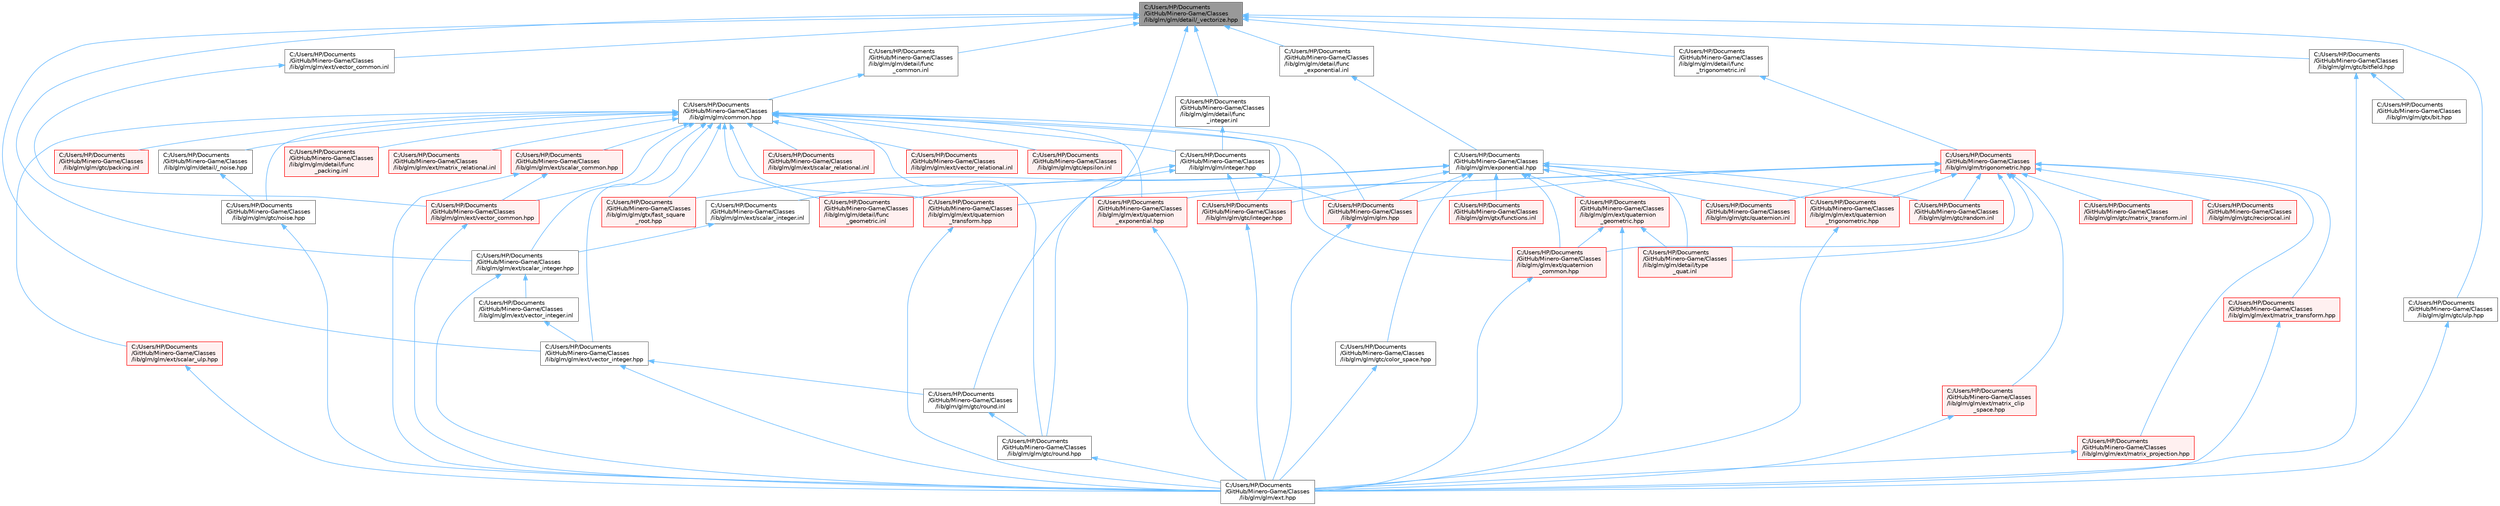 digraph "C:/Users/HP/Documents/GitHub/Minero-Game/Classes/lib/glm/glm/detail/_vectorize.hpp"
{
 // LATEX_PDF_SIZE
  bgcolor="transparent";
  edge [fontname=Helvetica,fontsize=10,labelfontname=Helvetica,labelfontsize=10];
  node [fontname=Helvetica,fontsize=10,shape=box,height=0.2,width=0.4];
  Node1 [id="Node000001",label="C:/Users/HP/Documents\l/GitHub/Minero-Game/Classes\l/lib/glm/glm/detail/_vectorize.hpp",height=0.2,width=0.4,color="gray40", fillcolor="grey60", style="filled", fontcolor="black",tooltip=" "];
  Node1 -> Node2 [id="edge97_Node000001_Node000002",dir="back",color="steelblue1",style="solid",tooltip=" "];
  Node2 [id="Node000002",label="C:/Users/HP/Documents\l/GitHub/Minero-Game/Classes\l/lib/glm/glm/detail/func\l_common.inl",height=0.2,width=0.4,color="grey40", fillcolor="white", style="filled",URL="$_classes_2lib_2glm_2glm_2detail_2func__common_8inl.html",tooltip=" "];
  Node2 -> Node3 [id="edge98_Node000002_Node000003",dir="back",color="steelblue1",style="solid",tooltip=" "];
  Node3 [id="Node000003",label="C:/Users/HP/Documents\l/GitHub/Minero-Game/Classes\l/lib/glm/glm/common.hpp",height=0.2,width=0.4,color="grey40", fillcolor="white", style="filled",URL="$_classes_2lib_2glm_2glm_2common_8hpp.html",tooltip=" "];
  Node3 -> Node4 [id="edge99_Node000003_Node000004",dir="back",color="steelblue1",style="solid",tooltip=" "];
  Node4 [id="Node000004",label="C:/Users/HP/Documents\l/GitHub/Minero-Game/Classes\l/lib/glm/glm/detail/_noise.hpp",height=0.2,width=0.4,color="grey40", fillcolor="white", style="filled",URL="$_classes_2lib_2glm_2glm_2detail_2__noise_8hpp.html",tooltip=" "];
  Node4 -> Node5 [id="edge100_Node000004_Node000005",dir="back",color="steelblue1",style="solid",tooltip=" "];
  Node5 [id="Node000005",label="C:/Users/HP/Documents\l/GitHub/Minero-Game/Classes\l/lib/glm/glm/gtc/noise.hpp",height=0.2,width=0.4,color="grey40", fillcolor="white", style="filled",URL="$_classes_2lib_2glm_2glm_2gtc_2noise_8hpp.html",tooltip=" "];
  Node5 -> Node6 [id="edge101_Node000005_Node000006",dir="back",color="steelblue1",style="solid",tooltip=" "];
  Node6 [id="Node000006",label="C:/Users/HP/Documents\l/GitHub/Minero-Game/Classes\l/lib/glm/glm/ext.hpp",height=0.2,width=0.4,color="grey40", fillcolor="white", style="filled",URL="$_classes_2lib_2glm_2glm_2ext_8hpp.html",tooltip=" "];
  Node3 -> Node7 [id="edge102_Node000003_Node000007",dir="back",color="steelblue1",style="solid",tooltip=" "];
  Node7 [id="Node000007",label="C:/Users/HP/Documents\l/GitHub/Minero-Game/Classes\l/lib/glm/glm/detail/func\l_geometric.inl",height=0.2,width=0.4,color="red", fillcolor="#FFF0F0", style="filled",URL="$_classes_2lib_2glm_2glm_2detail_2func__geometric_8inl.html",tooltip=" "];
  Node3 -> Node143 [id="edge103_Node000003_Node000143",dir="back",color="steelblue1",style="solid",tooltip=" "];
  Node143 [id="Node000143",label="C:/Users/HP/Documents\l/GitHub/Minero-Game/Classes\l/lib/glm/glm/detail/func\l_packing.inl",height=0.2,width=0.4,color="red", fillcolor="#FFF0F0", style="filled",URL="$_classes_2lib_2glm_2glm_2detail_2func__packing_8inl.html",tooltip=" "];
  Node3 -> Node145 [id="edge104_Node000003_Node000145",dir="back",color="steelblue1",style="solid",tooltip=" "];
  Node145 [id="Node000145",label="C:/Users/HP/Documents\l/GitHub/Minero-Game/Classes\l/lib/glm/glm/ext/matrix_relational.inl",height=0.2,width=0.4,color="red", fillcolor="#FFF0F0", style="filled",URL="$_classes_2lib_2glm_2glm_2ext_2matrix__relational_8inl.html",tooltip=" "];
  Node3 -> Node134 [id="edge105_Node000003_Node000134",dir="back",color="steelblue1",style="solid",tooltip=" "];
  Node134 [id="Node000134",label="C:/Users/HP/Documents\l/GitHub/Minero-Game/Classes\l/lib/glm/glm/ext/quaternion\l_common.hpp",height=0.2,width=0.4,color="red", fillcolor="#FFF0F0", style="filled",URL="$_classes_2lib_2glm_2glm_2ext_2quaternion__common_8hpp.html",tooltip=" "];
  Node134 -> Node6 [id="edge106_Node000134_Node000006",dir="back",color="steelblue1",style="solid",tooltip=" "];
  Node3 -> Node131 [id="edge107_Node000003_Node000131",dir="back",color="steelblue1",style="solid",tooltip=" "];
  Node131 [id="Node000131",label="C:/Users/HP/Documents\l/GitHub/Minero-Game/Classes\l/lib/glm/glm/ext/quaternion\l_exponential.hpp",height=0.2,width=0.4,color="red", fillcolor="#FFF0F0", style="filled",URL="$_classes_2lib_2glm_2glm_2ext_2quaternion__exponential_8hpp.html",tooltip=" "];
  Node131 -> Node6 [id="edge108_Node000131_Node000006",dir="back",color="steelblue1",style="solid",tooltip=" "];
  Node3 -> Node135 [id="edge109_Node000003_Node000135",dir="back",color="steelblue1",style="solid",tooltip=" "];
  Node135 [id="Node000135",label="C:/Users/HP/Documents\l/GitHub/Minero-Game/Classes\l/lib/glm/glm/ext/quaternion\l_transform.hpp",height=0.2,width=0.4,color="red", fillcolor="#FFF0F0", style="filled",URL="$_classes_2lib_2glm_2glm_2ext_2quaternion__transform_8hpp.html",tooltip=" "];
  Node135 -> Node6 [id="edge110_Node000135_Node000006",dir="back",color="steelblue1",style="solid",tooltip=" "];
  Node3 -> Node147 [id="edge111_Node000003_Node000147",dir="back",color="steelblue1",style="solid",tooltip=" "];
  Node147 [id="Node000147",label="C:/Users/HP/Documents\l/GitHub/Minero-Game/Classes\l/lib/glm/glm/ext/scalar_common.hpp",height=0.2,width=0.4,color="red", fillcolor="#FFF0F0", style="filled",URL="$_classes_2lib_2glm_2glm_2ext_2scalar__common_8hpp.html",tooltip=" "];
  Node147 -> Node6 [id="edge112_Node000147_Node000006",dir="back",color="steelblue1",style="solid",tooltip=" "];
  Node147 -> Node148 [id="edge113_Node000147_Node000148",dir="back",color="steelblue1",style="solid",tooltip=" "];
  Node148 [id="Node000148",label="C:/Users/HP/Documents\l/GitHub/Minero-Game/Classes\l/lib/glm/glm/ext/vector_common.hpp",height=0.2,width=0.4,color="red", fillcolor="#FFF0F0", style="filled",URL="$_classes_2lib_2glm_2glm_2ext_2vector__common_8hpp.html",tooltip=" "];
  Node148 -> Node6 [id="edge114_Node000148_Node000006",dir="back",color="steelblue1",style="solid",tooltip=" "];
  Node3 -> Node149 [id="edge115_Node000003_Node000149",dir="back",color="steelblue1",style="solid",tooltip=" "];
  Node149 [id="Node000149",label="C:/Users/HP/Documents\l/GitHub/Minero-Game/Classes\l/lib/glm/glm/ext/scalar_integer.hpp",height=0.2,width=0.4,color="grey40", fillcolor="white", style="filled",URL="$_classes_2lib_2glm_2glm_2ext_2scalar__integer_8hpp.html",tooltip=" "];
  Node149 -> Node6 [id="edge116_Node000149_Node000006",dir="back",color="steelblue1",style="solid",tooltip=" "];
  Node149 -> Node150 [id="edge117_Node000149_Node000150",dir="back",color="steelblue1",style="solid",tooltip=" "];
  Node150 [id="Node000150",label="C:/Users/HP/Documents\l/GitHub/Minero-Game/Classes\l/lib/glm/glm/ext/vector_integer.inl",height=0.2,width=0.4,color="grey40", fillcolor="white", style="filled",URL="$_classes_2lib_2glm_2glm_2ext_2vector__integer_8inl.html",tooltip=" "];
  Node150 -> Node151 [id="edge118_Node000150_Node000151",dir="back",color="steelblue1",style="solid",tooltip=" "];
  Node151 [id="Node000151",label="C:/Users/HP/Documents\l/GitHub/Minero-Game/Classes\l/lib/glm/glm/ext/vector_integer.hpp",height=0.2,width=0.4,color="grey40", fillcolor="white", style="filled",URL="$_classes_2lib_2glm_2glm_2ext_2vector__integer_8hpp.html",tooltip=" "];
  Node151 -> Node6 [id="edge119_Node000151_Node000006",dir="back",color="steelblue1",style="solid",tooltip=" "];
  Node151 -> Node152 [id="edge120_Node000151_Node000152",dir="back",color="steelblue1",style="solid",tooltip=" "];
  Node152 [id="Node000152",label="C:/Users/HP/Documents\l/GitHub/Minero-Game/Classes\l/lib/glm/glm/gtc/round.inl",height=0.2,width=0.4,color="grey40", fillcolor="white", style="filled",URL="$_classes_2lib_2glm_2glm_2gtc_2round_8inl.html",tooltip=" "];
  Node152 -> Node153 [id="edge121_Node000152_Node000153",dir="back",color="steelblue1",style="solid",tooltip=" "];
  Node153 [id="Node000153",label="C:/Users/HP/Documents\l/GitHub/Minero-Game/Classes\l/lib/glm/glm/gtc/round.hpp",height=0.2,width=0.4,color="grey40", fillcolor="white", style="filled",URL="$_classes_2lib_2glm_2glm_2gtc_2round_8hpp.html",tooltip=" "];
  Node153 -> Node6 [id="edge122_Node000153_Node000006",dir="back",color="steelblue1",style="solid",tooltip=" "];
  Node3 -> Node154 [id="edge123_Node000003_Node000154",dir="back",color="steelblue1",style="solid",tooltip=" "];
  Node154 [id="Node000154",label="C:/Users/HP/Documents\l/GitHub/Minero-Game/Classes\l/lib/glm/glm/ext/scalar_relational.inl",height=0.2,width=0.4,color="red", fillcolor="#FFF0F0", style="filled",URL="$_classes_2lib_2glm_2glm_2ext_2scalar__relational_8inl.html",tooltip=" "];
  Node3 -> Node157 [id="edge124_Node000003_Node000157",dir="back",color="steelblue1",style="solid",tooltip=" "];
  Node157 [id="Node000157",label="C:/Users/HP/Documents\l/GitHub/Minero-Game/Classes\l/lib/glm/glm/ext/scalar_ulp.hpp",height=0.2,width=0.4,color="red", fillcolor="#FFF0F0", style="filled",URL="$_classes_2lib_2glm_2glm_2ext_2scalar__ulp_8hpp.html",tooltip=" "];
  Node157 -> Node6 [id="edge125_Node000157_Node000006",dir="back",color="steelblue1",style="solid",tooltip=" "];
  Node3 -> Node148 [id="edge126_Node000003_Node000148",dir="back",color="steelblue1",style="solid",tooltip=" "];
  Node3 -> Node151 [id="edge127_Node000003_Node000151",dir="back",color="steelblue1",style="solid",tooltip=" "];
  Node3 -> Node161 [id="edge128_Node000003_Node000161",dir="back",color="steelblue1",style="solid",tooltip=" "];
  Node161 [id="Node000161",label="C:/Users/HP/Documents\l/GitHub/Minero-Game/Classes\l/lib/glm/glm/ext/vector_relational.inl",height=0.2,width=0.4,color="red", fillcolor="#FFF0F0", style="filled",URL="$_classes_2lib_2glm_2glm_2ext_2vector__relational_8inl.html",tooltip=" "];
  Node3 -> Node19 [id="edge129_Node000003_Node000019",dir="back",color="steelblue1",style="solid",tooltip=" "];
  Node19 [id="Node000019",label="C:/Users/HP/Documents\l/GitHub/Minero-Game/Classes\l/lib/glm/glm/glm.hpp",height=0.2,width=0.4,color="red", fillcolor="#FFF0F0", style="filled",URL="$_classes_2lib_2glm_2glm_2glm_8hpp.html",tooltip=" "];
  Node19 -> Node6 [id="edge130_Node000019_Node000006",dir="back",color="steelblue1",style="solid",tooltip=" "];
  Node3 -> Node164 [id="edge131_Node000003_Node000164",dir="back",color="steelblue1",style="solid",tooltip=" "];
  Node164 [id="Node000164",label="C:/Users/HP/Documents\l/GitHub/Minero-Game/Classes\l/lib/glm/glm/gtc/epsilon.inl",height=0.2,width=0.4,color="red", fillcolor="#FFF0F0", style="filled",URL="$_classes_2lib_2glm_2glm_2gtc_2epsilon_8inl.html",tooltip=" "];
  Node3 -> Node169 [id="edge132_Node000003_Node000169",dir="back",color="steelblue1",style="solid",tooltip=" "];
  Node169 [id="Node000169",label="C:/Users/HP/Documents\l/GitHub/Minero-Game/Classes\l/lib/glm/glm/gtc/integer.hpp",height=0.2,width=0.4,color="red", fillcolor="#FFF0F0", style="filled",URL="$_classes_2lib_2glm_2glm_2gtc_2integer_8hpp.html",tooltip=" "];
  Node169 -> Node6 [id="edge133_Node000169_Node000006",dir="back",color="steelblue1",style="solid",tooltip=" "];
  Node3 -> Node5 [id="edge134_Node000003_Node000005",dir="back",color="steelblue1",style="solid",tooltip=" "];
  Node3 -> Node156 [id="edge135_Node000003_Node000156",dir="back",color="steelblue1",style="solid",tooltip=" "];
  Node156 [id="Node000156",label="C:/Users/HP/Documents\l/GitHub/Minero-Game/Classes\l/lib/glm/glm/gtc/packing.inl",height=0.2,width=0.4,color="red", fillcolor="#FFF0F0", style="filled",URL="$_classes_2lib_2glm_2glm_2gtc_2packing_8inl.html",tooltip=" "];
  Node3 -> Node153 [id="edge136_Node000003_Node000153",dir="back",color="steelblue1",style="solid",tooltip=" "];
  Node3 -> Node140 [id="edge137_Node000003_Node000140",dir="back",color="steelblue1",style="solid",tooltip=" "];
  Node140 [id="Node000140",label="C:/Users/HP/Documents\l/GitHub/Minero-Game/Classes\l/lib/glm/glm/gtx/fast_square\l_root.hpp",height=0.2,width=0.4,color="red", fillcolor="#FFF0F0", style="filled",URL="$_classes_2lib_2glm_2glm_2gtx_2fast__square__root_8hpp.html",tooltip=" "];
  Node3 -> Node170 [id="edge138_Node000003_Node000170",dir="back",color="steelblue1",style="solid",tooltip=" "];
  Node170 [id="Node000170",label="C:/Users/HP/Documents\l/GitHub/Minero-Game/Classes\l/lib/glm/glm/integer.hpp",height=0.2,width=0.4,color="grey40", fillcolor="white", style="filled",URL="$_classes_2lib_2glm_2glm_2integer_8hpp.html",tooltip=" "];
  Node170 -> Node171 [id="edge139_Node000170_Node000171",dir="back",color="steelblue1",style="solid",tooltip=" "];
  Node171 [id="Node000171",label="C:/Users/HP/Documents\l/GitHub/Minero-Game/Classes\l/lib/glm/glm/ext/scalar_integer.inl",height=0.2,width=0.4,color="grey40", fillcolor="white", style="filled",URL="$_classes_2lib_2glm_2glm_2ext_2scalar__integer_8inl.html",tooltip=" "];
  Node171 -> Node149 [id="edge140_Node000171_Node000149",dir="back",color="steelblue1",style="solid",tooltip=" "];
  Node170 -> Node19 [id="edge141_Node000170_Node000019",dir="back",color="steelblue1",style="solid",tooltip=" "];
  Node170 -> Node169 [id="edge142_Node000170_Node000169",dir="back",color="steelblue1",style="solid",tooltip=" "];
  Node170 -> Node152 [id="edge143_Node000170_Node000152",dir="back",color="steelblue1",style="solid",tooltip=" "];
  Node1 -> Node172 [id="edge144_Node000001_Node000172",dir="back",color="steelblue1",style="solid",tooltip=" "];
  Node172 [id="Node000172",label="C:/Users/HP/Documents\l/GitHub/Minero-Game/Classes\l/lib/glm/glm/detail/func\l_exponential.inl",height=0.2,width=0.4,color="grey40", fillcolor="white", style="filled",URL="$_classes_2lib_2glm_2glm_2detail_2func__exponential_8inl.html",tooltip=" "];
  Node172 -> Node173 [id="edge145_Node000172_Node000173",dir="back",color="steelblue1",style="solid",tooltip=" "];
  Node173 [id="Node000173",label="C:/Users/HP/Documents\l/GitHub/Minero-Game/Classes\l/lib/glm/glm/exponential.hpp",height=0.2,width=0.4,color="grey40", fillcolor="white", style="filled",URL="$_classes_2lib_2glm_2glm_2exponential_8hpp.html",tooltip=" "];
  Node173 -> Node7 [id="edge146_Node000173_Node000007",dir="back",color="steelblue1",style="solid",tooltip=" "];
  Node173 -> Node133 [id="edge147_Node000173_Node000133",dir="back",color="steelblue1",style="solid",tooltip=" "];
  Node133 [id="Node000133",label="C:/Users/HP/Documents\l/GitHub/Minero-Game/Classes\l/lib/glm/glm/detail/type\l_quat.inl",height=0.2,width=0.4,color="red", fillcolor="#FFF0F0", style="filled",URL="$_classes_2lib_2glm_2glm_2detail_2type__quat_8inl.html",tooltip=" "];
  Node173 -> Node134 [id="edge148_Node000173_Node000134",dir="back",color="steelblue1",style="solid",tooltip=" "];
  Node173 -> Node132 [id="edge149_Node000173_Node000132",dir="back",color="steelblue1",style="solid",tooltip=" "];
  Node132 [id="Node000132",label="C:/Users/HP/Documents\l/GitHub/Minero-Game/Classes\l/lib/glm/glm/ext/quaternion\l_geometric.hpp",height=0.2,width=0.4,color="red", fillcolor="#FFF0F0", style="filled",URL="$_classes_2lib_2glm_2glm_2ext_2quaternion__geometric_8hpp.html",tooltip=" "];
  Node132 -> Node133 [id="edge150_Node000132_Node000133",dir="back",color="steelblue1",style="solid",tooltip=" "];
  Node132 -> Node6 [id="edge151_Node000132_Node000006",dir="back",color="steelblue1",style="solid",tooltip=" "];
  Node132 -> Node134 [id="edge152_Node000132_Node000134",dir="back",color="steelblue1",style="solid",tooltip=" "];
  Node173 -> Node163 [id="edge153_Node000173_Node000163",dir="back",color="steelblue1",style="solid",tooltip=" "];
  Node163 [id="Node000163",label="C:/Users/HP/Documents\l/GitHub/Minero-Game/Classes\l/lib/glm/glm/ext/quaternion\l_trigonometric.hpp",height=0.2,width=0.4,color="red", fillcolor="#FFF0F0", style="filled",URL="$_classes_2lib_2glm_2glm_2ext_2quaternion__trigonometric_8hpp.html",tooltip=" "];
  Node163 -> Node6 [id="edge154_Node000163_Node000006",dir="back",color="steelblue1",style="solid",tooltip=" "];
  Node173 -> Node19 [id="edge155_Node000173_Node000019",dir="back",color="steelblue1",style="solid",tooltip=" "];
  Node173 -> Node174 [id="edge156_Node000173_Node000174",dir="back",color="steelblue1",style="solid",tooltip=" "];
  Node174 [id="Node000174",label="C:/Users/HP/Documents\l/GitHub/Minero-Game/Classes\l/lib/glm/glm/gtc/color_space.hpp",height=0.2,width=0.4,color="grey40", fillcolor="white", style="filled",URL="$_classes_2lib_2glm_2glm_2gtc_2color__space_8hpp.html",tooltip=" "];
  Node174 -> Node6 [id="edge157_Node000174_Node000006",dir="back",color="steelblue1",style="solid",tooltip=" "];
  Node173 -> Node169 [id="edge158_Node000173_Node000169",dir="back",color="steelblue1",style="solid",tooltip=" "];
  Node173 -> Node136 [id="edge159_Node000173_Node000136",dir="back",color="steelblue1",style="solid",tooltip=" "];
  Node136 [id="Node000136",label="C:/Users/HP/Documents\l/GitHub/Minero-Game/Classes\l/lib/glm/glm/gtc/quaternion.inl",height=0.2,width=0.4,color="red", fillcolor="#FFF0F0", style="filled",URL="$_classes_2lib_2glm_2glm_2gtc_2quaternion_8inl.html",tooltip=" "];
  Node173 -> Node137 [id="edge160_Node000173_Node000137",dir="back",color="steelblue1",style="solid",tooltip=" "];
  Node137 [id="Node000137",label="C:/Users/HP/Documents\l/GitHub/Minero-Game/Classes\l/lib/glm/glm/gtc/random.inl",height=0.2,width=0.4,color="red", fillcolor="#FFF0F0", style="filled",URL="$_classes_2lib_2glm_2glm_2gtc_2random_8inl.html",tooltip=" "];
  Node173 -> Node140 [id="edge161_Node000173_Node000140",dir="back",color="steelblue1",style="solid",tooltip=" "];
  Node173 -> Node175 [id="edge162_Node000173_Node000175",dir="back",color="steelblue1",style="solid",tooltip=" "];
  Node175 [id="Node000175",label="C:/Users/HP/Documents\l/GitHub/Minero-Game/Classes\l/lib/glm/glm/gtx/functions.inl",height=0.2,width=0.4,color="red", fillcolor="#FFF0F0", style="filled",URL="$_classes_2lib_2glm_2glm_2gtx_2functions_8inl.html",tooltip=" "];
  Node1 -> Node177 [id="edge163_Node000001_Node000177",dir="back",color="steelblue1",style="solid",tooltip=" "];
  Node177 [id="Node000177",label="C:/Users/HP/Documents\l/GitHub/Minero-Game/Classes\l/lib/glm/glm/detail/func\l_integer.inl",height=0.2,width=0.4,color="grey40", fillcolor="white", style="filled",URL="$_classes_2lib_2glm_2glm_2detail_2func__integer_8inl.html",tooltip=" "];
  Node177 -> Node170 [id="edge164_Node000177_Node000170",dir="back",color="steelblue1",style="solid",tooltip=" "];
  Node1 -> Node178 [id="edge165_Node000001_Node000178",dir="back",color="steelblue1",style="solid",tooltip=" "];
  Node178 [id="Node000178",label="C:/Users/HP/Documents\l/GitHub/Minero-Game/Classes\l/lib/glm/glm/detail/func\l_trigonometric.inl",height=0.2,width=0.4,color="grey40", fillcolor="white", style="filled",URL="$_classes_2lib_2glm_2glm_2detail_2func__trigonometric_8inl.html",tooltip=" "];
  Node178 -> Node179 [id="edge166_Node000178_Node000179",dir="back",color="steelblue1",style="solid",tooltip=" "];
  Node179 [id="Node000179",label="C:/Users/HP/Documents\l/GitHub/Minero-Game/Classes\l/lib/glm/glm/trigonometric.hpp",height=0.2,width=0.4,color="red", fillcolor="#FFF0F0", style="filled",URL="$_classes_2lib_2glm_2glm_2trigonometric_8hpp.html",tooltip=" "];
  Node179 -> Node133 [id="edge167_Node000179_Node000133",dir="back",color="steelblue1",style="solid",tooltip=" "];
  Node179 -> Node130 [id="edge168_Node000179_Node000130",dir="back",color="steelblue1",style="solid",tooltip=" "];
  Node130 [id="Node000130",label="C:/Users/HP/Documents\l/GitHub/Minero-Game/Classes\l/lib/glm/glm/ext/matrix_clip\l_space.hpp",height=0.2,width=0.4,color="red", fillcolor="#FFF0F0", style="filled",URL="$_classes_2lib_2glm_2glm_2ext_2matrix__clip__space_8hpp.html",tooltip=" "];
  Node130 -> Node6 [id="edge169_Node000130_Node000006",dir="back",color="steelblue1",style="solid",tooltip=" "];
  Node179 -> Node127 [id="edge170_Node000179_Node000127",dir="back",color="steelblue1",style="solid",tooltip=" "];
  Node127 [id="Node000127",label="C:/Users/HP/Documents\l/GitHub/Minero-Game/Classes\l/lib/glm/glm/ext/matrix_projection.hpp",height=0.2,width=0.4,color="red", fillcolor="#FFF0F0", style="filled",URL="$_classes_2lib_2glm_2glm_2ext_2matrix__projection_8hpp.html",tooltip=" "];
  Node127 -> Node6 [id="edge171_Node000127_Node000006",dir="back",color="steelblue1",style="solid",tooltip=" "];
  Node179 -> Node128 [id="edge172_Node000179_Node000128",dir="back",color="steelblue1",style="solid",tooltip=" "];
  Node128 [id="Node000128",label="C:/Users/HP/Documents\l/GitHub/Minero-Game/Classes\l/lib/glm/glm/ext/matrix_transform.hpp",height=0.2,width=0.4,color="red", fillcolor="#FFF0F0", style="filled",URL="$_classes_2lib_2glm_2glm_2ext_2matrix__transform_8hpp.html",tooltip=" "];
  Node128 -> Node6 [id="edge173_Node000128_Node000006",dir="back",color="steelblue1",style="solid",tooltip=" "];
  Node179 -> Node134 [id="edge174_Node000179_Node000134",dir="back",color="steelblue1",style="solid",tooltip=" "];
  Node179 -> Node131 [id="edge175_Node000179_Node000131",dir="back",color="steelblue1",style="solid",tooltip=" "];
  Node179 -> Node135 [id="edge176_Node000179_Node000135",dir="back",color="steelblue1",style="solid",tooltip=" "];
  Node179 -> Node163 [id="edge177_Node000179_Node000163",dir="back",color="steelblue1",style="solid",tooltip=" "];
  Node179 -> Node19 [id="edge178_Node000179_Node000019",dir="back",color="steelblue1",style="solid",tooltip=" "];
  Node179 -> Node129 [id="edge179_Node000179_Node000129",dir="back",color="steelblue1",style="solid",tooltip=" "];
  Node129 [id="Node000129",label="C:/Users/HP/Documents\l/GitHub/Minero-Game/Classes\l/lib/glm/glm/gtc/matrix_transform.inl",height=0.2,width=0.4,color="red", fillcolor="#FFF0F0", style="filled",URL="$_classes_2lib_2glm_2glm_2gtc_2matrix__transform_8inl.html",tooltip=" "];
  Node179 -> Node136 [id="edge180_Node000179_Node000136",dir="back",color="steelblue1",style="solid",tooltip=" "];
  Node179 -> Node137 [id="edge181_Node000179_Node000137",dir="back",color="steelblue1",style="solid",tooltip=" "];
  Node179 -> Node180 [id="edge182_Node000179_Node000180",dir="back",color="steelblue1",style="solid",tooltip=" "];
  Node180 [id="Node000180",label="C:/Users/HP/Documents\l/GitHub/Minero-Game/Classes\l/lib/glm/glm/gtc/reciprocal.inl",height=0.2,width=0.4,color="red", fillcolor="#FFF0F0", style="filled",URL="$_classes_2lib_2glm_2glm_2gtc_2reciprocal_8inl.html",tooltip=" "];
  Node1 -> Node149 [id="edge183_Node000001_Node000149",dir="back",color="steelblue1",style="solid",tooltip=" "];
  Node1 -> Node183 [id="edge184_Node000001_Node000183",dir="back",color="steelblue1",style="solid",tooltip=" "];
  Node183 [id="Node000183",label="C:/Users/HP/Documents\l/GitHub/Minero-Game/Classes\l/lib/glm/glm/ext/vector_common.inl",height=0.2,width=0.4,color="grey40", fillcolor="white", style="filled",URL="$_classes_2lib_2glm_2glm_2ext_2vector__common_8inl.html",tooltip=" "];
  Node183 -> Node148 [id="edge185_Node000183_Node000148",dir="back",color="steelblue1",style="solid",tooltip=" "];
  Node1 -> Node151 [id="edge186_Node000001_Node000151",dir="back",color="steelblue1",style="solid",tooltip=" "];
  Node1 -> Node89 [id="edge187_Node000001_Node000089",dir="back",color="steelblue1",style="solid",tooltip=" "];
  Node89 [id="Node000089",label="C:/Users/HP/Documents\l/GitHub/Minero-Game/Classes\l/lib/glm/glm/gtc/bitfield.hpp",height=0.2,width=0.4,color="grey40", fillcolor="white", style="filled",URL="$_classes_2lib_2glm_2glm_2gtc_2bitfield_8hpp.html",tooltip=" "];
  Node89 -> Node6 [id="edge188_Node000089_Node000006",dir="back",color="steelblue1",style="solid",tooltip=" "];
  Node89 -> Node90 [id="edge189_Node000089_Node000090",dir="back",color="steelblue1",style="solid",tooltip=" "];
  Node90 [id="Node000090",label="C:/Users/HP/Documents\l/GitHub/Minero-Game/Classes\l/lib/glm/glm/gtx/bit.hpp",height=0.2,width=0.4,color="grey40", fillcolor="white", style="filled",URL="$_classes_2lib_2glm_2glm_2gtx_2bit_8hpp.html",tooltip=" "];
  Node1 -> Node153 [id="edge190_Node000001_Node000153",dir="back",color="steelblue1",style="solid",tooltip=" "];
  Node1 -> Node160 [id="edge191_Node000001_Node000160",dir="back",color="steelblue1",style="solid",tooltip=" "];
  Node160 [id="Node000160",label="C:/Users/HP/Documents\l/GitHub/Minero-Game/Classes\l/lib/glm/glm/gtc/ulp.hpp",height=0.2,width=0.4,color="grey40", fillcolor="white", style="filled",URL="$_classes_2lib_2glm_2glm_2gtc_2ulp_8hpp.html",tooltip=" "];
  Node160 -> Node6 [id="edge192_Node000160_Node000006",dir="back",color="steelblue1",style="solid",tooltip=" "];
}
